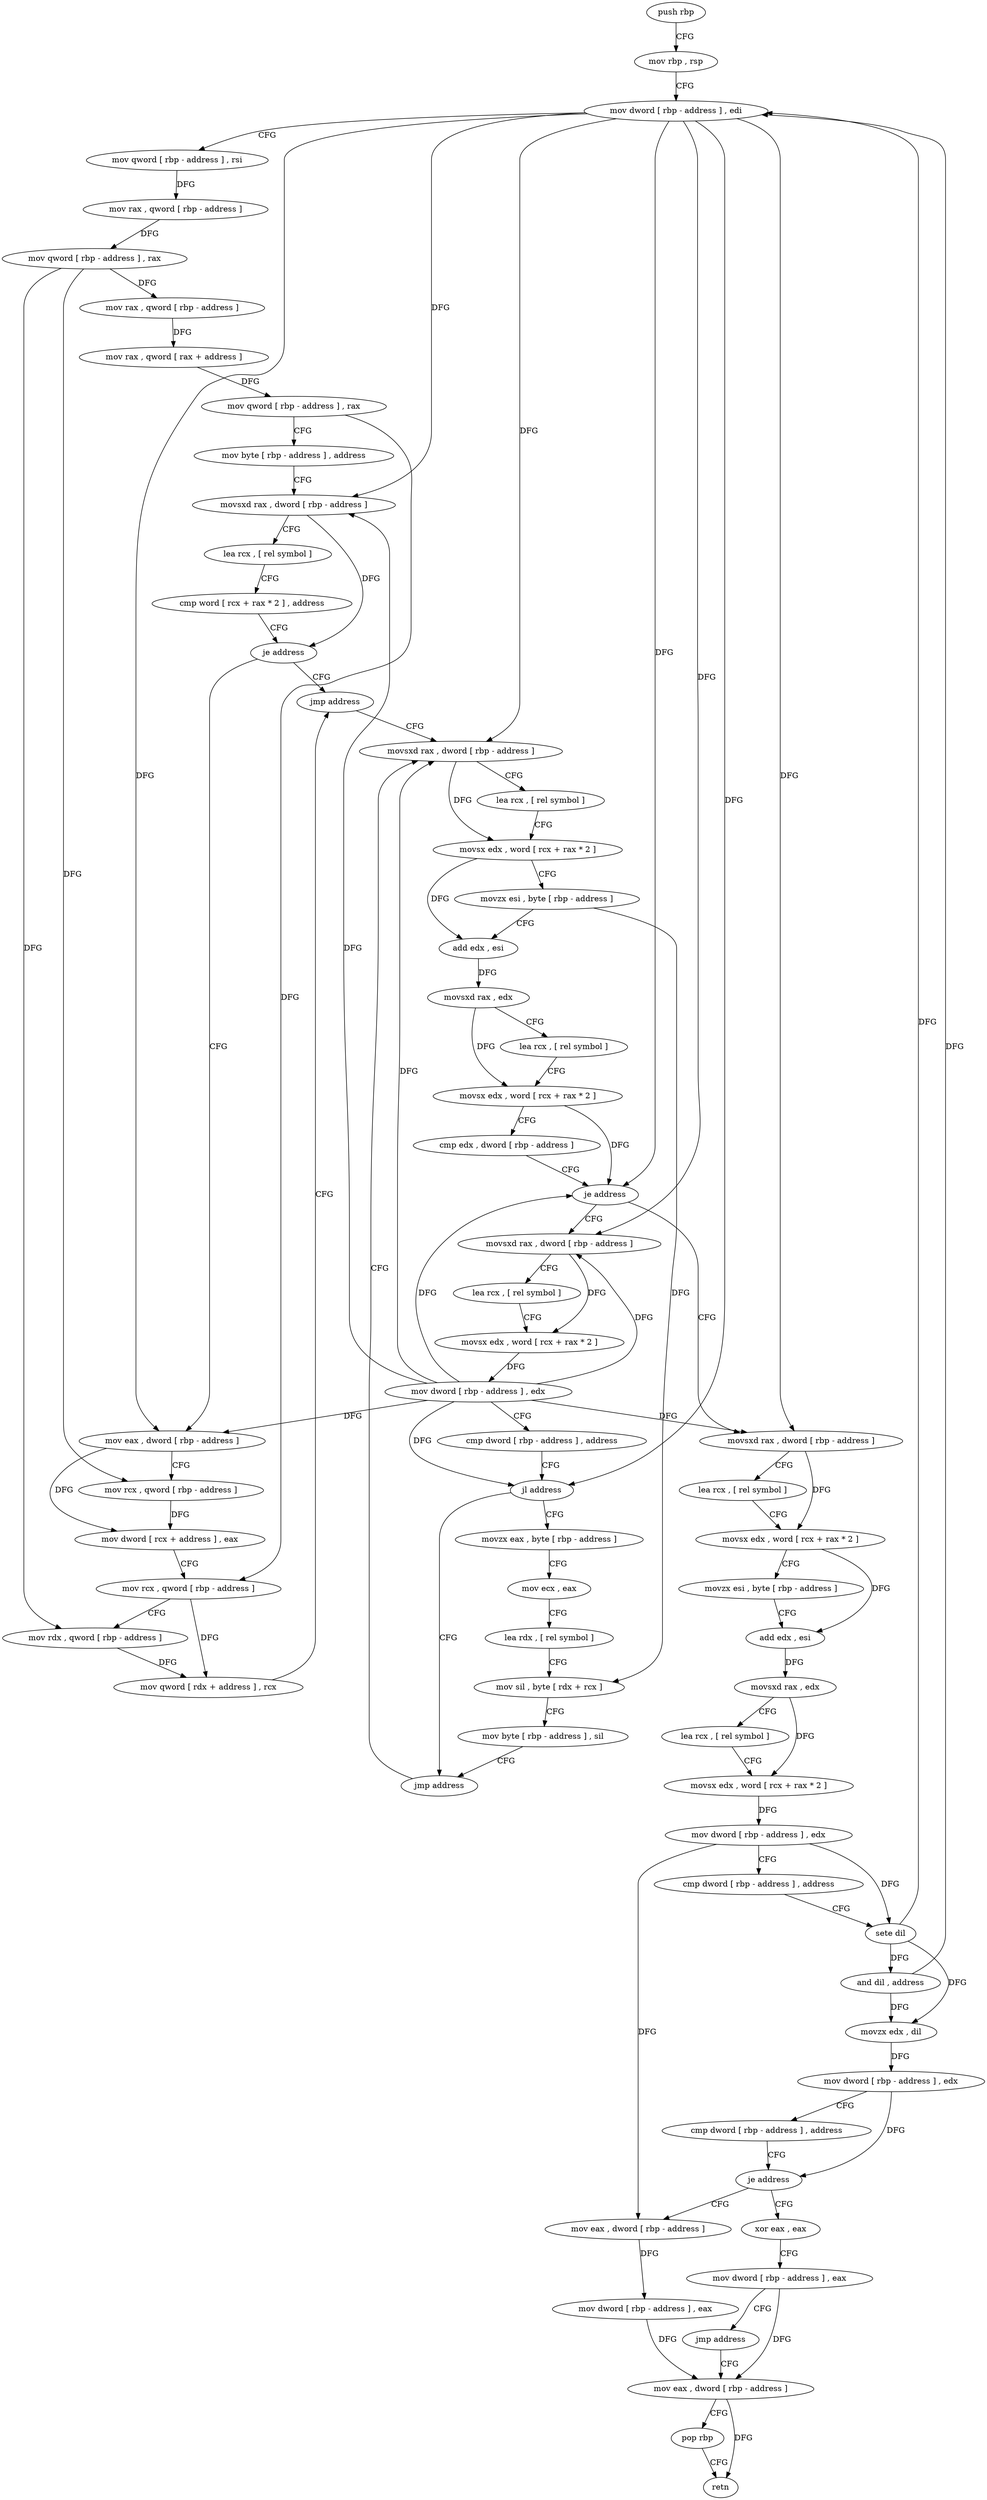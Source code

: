 digraph "func" {
"149264" [label = "push rbp" ]
"149265" [label = "mov rbp , rsp" ]
"149268" [label = "mov dword [ rbp - address ] , edi" ]
"149271" [label = "mov qword [ rbp - address ] , rsi" ]
"149275" [label = "mov rax , qword [ rbp - address ]" ]
"149279" [label = "mov qword [ rbp - address ] , rax" ]
"149283" [label = "mov rax , qword [ rbp - address ]" ]
"149287" [label = "mov rax , qword [ rax + address ]" ]
"149291" [label = "mov qword [ rbp - address ] , rax" ]
"149295" [label = "mov byte [ rbp - address ] , address" ]
"149299" [label = "movsxd rax , dword [ rbp - address ]" ]
"149303" [label = "lea rcx , [ rel symbol ]" ]
"149310" [label = "cmp word [ rcx + rax * 2 ] , address" ]
"149315" [label = "je address" ]
"149343" [label = "jmp address" ]
"149321" [label = "mov eax , dword [ rbp - address ]" ]
"149348" [label = "movsxd rax , dword [ rbp - address ]" ]
"149324" [label = "mov rcx , qword [ rbp - address ]" ]
"149328" [label = "mov dword [ rcx + address ] , eax" ]
"149331" [label = "mov rcx , qword [ rbp - address ]" ]
"149335" [label = "mov rdx , qword [ rbp - address ]" ]
"149339" [label = "mov qword [ rdx + address ] , rcx" ]
"149352" [label = "lea rcx , [ rel symbol ]" ]
"149359" [label = "movsx edx , word [ rcx + rax * 2 ]" ]
"149363" [label = "movzx esi , byte [ rbp - address ]" ]
"149367" [label = "add edx , esi" ]
"149369" [label = "movsxd rax , edx" ]
"149372" [label = "lea rcx , [ rel symbol ]" ]
"149379" [label = "movsx edx , word [ rcx + rax * 2 ]" ]
"149383" [label = "cmp edx , dword [ rbp - address ]" ]
"149386" [label = "je address" ]
"149446" [label = "movsxd rax , dword [ rbp - address ]" ]
"149392" [label = "movsxd rax , dword [ rbp - address ]" ]
"149450" [label = "lea rcx , [ rel symbol ]" ]
"149457" [label = "movsx edx , word [ rcx + rax * 2 ]" ]
"149461" [label = "movzx esi , byte [ rbp - address ]" ]
"149465" [label = "add edx , esi" ]
"149467" [label = "movsxd rax , edx" ]
"149470" [label = "lea rcx , [ rel symbol ]" ]
"149477" [label = "movsx edx , word [ rcx + rax * 2 ]" ]
"149481" [label = "mov dword [ rbp - address ] , edx" ]
"149484" [label = "cmp dword [ rbp - address ] , address" ]
"149488" [label = "sete dil" ]
"149492" [label = "and dil , address" ]
"149496" [label = "movzx edx , dil" ]
"149500" [label = "mov dword [ rbp - address ] , edx" ]
"149503" [label = "cmp dword [ rbp - address ] , address" ]
"149507" [label = "je address" ]
"149523" [label = "mov eax , dword [ rbp - address ]" ]
"149513" [label = "xor eax , eax" ]
"149396" [label = "lea rcx , [ rel symbol ]" ]
"149403" [label = "movsx edx , word [ rcx + rax * 2 ]" ]
"149407" [label = "mov dword [ rbp - address ] , edx" ]
"149410" [label = "cmp dword [ rbp - address ] , address" ]
"149414" [label = "jl address" ]
"149441" [label = "jmp address" ]
"149420" [label = "movzx eax , byte [ rbp - address ]" ]
"149526" [label = "mov dword [ rbp - address ] , eax" ]
"149529" [label = "mov eax , dword [ rbp - address ]" ]
"149515" [label = "mov dword [ rbp - address ] , eax" ]
"149518" [label = "jmp address" ]
"149424" [label = "mov ecx , eax" ]
"149426" [label = "lea rdx , [ rel symbol ]" ]
"149433" [label = "mov sil , byte [ rdx + rcx ]" ]
"149437" [label = "mov byte [ rbp - address ] , sil" ]
"149532" [label = "pop rbp" ]
"149533" [label = "retn" ]
"149264" -> "149265" [ label = "CFG" ]
"149265" -> "149268" [ label = "CFG" ]
"149268" -> "149271" [ label = "CFG" ]
"149268" -> "149299" [ label = "DFG" ]
"149268" -> "149321" [ label = "DFG" ]
"149268" -> "149348" [ label = "DFG" ]
"149268" -> "149386" [ label = "DFG" ]
"149268" -> "149446" [ label = "DFG" ]
"149268" -> "149392" [ label = "DFG" ]
"149268" -> "149414" [ label = "DFG" ]
"149271" -> "149275" [ label = "DFG" ]
"149275" -> "149279" [ label = "DFG" ]
"149279" -> "149283" [ label = "DFG" ]
"149279" -> "149324" [ label = "DFG" ]
"149279" -> "149335" [ label = "DFG" ]
"149283" -> "149287" [ label = "DFG" ]
"149287" -> "149291" [ label = "DFG" ]
"149291" -> "149295" [ label = "CFG" ]
"149291" -> "149331" [ label = "DFG" ]
"149295" -> "149299" [ label = "CFG" ]
"149299" -> "149303" [ label = "CFG" ]
"149299" -> "149315" [ label = "DFG" ]
"149303" -> "149310" [ label = "CFG" ]
"149310" -> "149315" [ label = "CFG" ]
"149315" -> "149343" [ label = "CFG" ]
"149315" -> "149321" [ label = "CFG" ]
"149343" -> "149348" [ label = "CFG" ]
"149321" -> "149324" [ label = "CFG" ]
"149321" -> "149328" [ label = "DFG" ]
"149348" -> "149352" [ label = "CFG" ]
"149348" -> "149359" [ label = "DFG" ]
"149324" -> "149328" [ label = "DFG" ]
"149328" -> "149331" [ label = "CFG" ]
"149331" -> "149335" [ label = "CFG" ]
"149331" -> "149339" [ label = "DFG" ]
"149335" -> "149339" [ label = "DFG" ]
"149339" -> "149343" [ label = "CFG" ]
"149352" -> "149359" [ label = "CFG" ]
"149359" -> "149363" [ label = "CFG" ]
"149359" -> "149367" [ label = "DFG" ]
"149363" -> "149367" [ label = "CFG" ]
"149363" -> "149433" [ label = "DFG" ]
"149367" -> "149369" [ label = "DFG" ]
"149369" -> "149372" [ label = "CFG" ]
"149369" -> "149379" [ label = "DFG" ]
"149372" -> "149379" [ label = "CFG" ]
"149379" -> "149383" [ label = "CFG" ]
"149379" -> "149386" [ label = "DFG" ]
"149383" -> "149386" [ label = "CFG" ]
"149386" -> "149446" [ label = "CFG" ]
"149386" -> "149392" [ label = "CFG" ]
"149446" -> "149450" [ label = "CFG" ]
"149446" -> "149457" [ label = "DFG" ]
"149392" -> "149396" [ label = "CFG" ]
"149392" -> "149403" [ label = "DFG" ]
"149450" -> "149457" [ label = "CFG" ]
"149457" -> "149461" [ label = "CFG" ]
"149457" -> "149465" [ label = "DFG" ]
"149461" -> "149465" [ label = "CFG" ]
"149465" -> "149467" [ label = "DFG" ]
"149467" -> "149470" [ label = "CFG" ]
"149467" -> "149477" [ label = "DFG" ]
"149470" -> "149477" [ label = "CFG" ]
"149477" -> "149481" [ label = "DFG" ]
"149481" -> "149484" [ label = "CFG" ]
"149481" -> "149488" [ label = "DFG" ]
"149481" -> "149523" [ label = "DFG" ]
"149484" -> "149488" [ label = "CFG" ]
"149488" -> "149492" [ label = "DFG" ]
"149488" -> "149268" [ label = "DFG" ]
"149488" -> "149496" [ label = "DFG" ]
"149492" -> "149496" [ label = "DFG" ]
"149492" -> "149268" [ label = "DFG" ]
"149496" -> "149500" [ label = "DFG" ]
"149500" -> "149503" [ label = "CFG" ]
"149500" -> "149507" [ label = "DFG" ]
"149503" -> "149507" [ label = "CFG" ]
"149507" -> "149523" [ label = "CFG" ]
"149507" -> "149513" [ label = "CFG" ]
"149523" -> "149526" [ label = "DFG" ]
"149513" -> "149515" [ label = "CFG" ]
"149396" -> "149403" [ label = "CFG" ]
"149403" -> "149407" [ label = "DFG" ]
"149407" -> "149410" [ label = "CFG" ]
"149407" -> "149299" [ label = "DFG" ]
"149407" -> "149321" [ label = "DFG" ]
"149407" -> "149348" [ label = "DFG" ]
"149407" -> "149386" [ label = "DFG" ]
"149407" -> "149446" [ label = "DFG" ]
"149407" -> "149392" [ label = "DFG" ]
"149407" -> "149414" [ label = "DFG" ]
"149410" -> "149414" [ label = "CFG" ]
"149414" -> "149441" [ label = "CFG" ]
"149414" -> "149420" [ label = "CFG" ]
"149441" -> "149348" [ label = "CFG" ]
"149420" -> "149424" [ label = "CFG" ]
"149526" -> "149529" [ label = "DFG" ]
"149529" -> "149532" [ label = "CFG" ]
"149529" -> "149533" [ label = "DFG" ]
"149515" -> "149518" [ label = "CFG" ]
"149515" -> "149529" [ label = "DFG" ]
"149518" -> "149529" [ label = "CFG" ]
"149424" -> "149426" [ label = "CFG" ]
"149426" -> "149433" [ label = "CFG" ]
"149433" -> "149437" [ label = "CFG" ]
"149437" -> "149441" [ label = "CFG" ]
"149532" -> "149533" [ label = "CFG" ]
}
